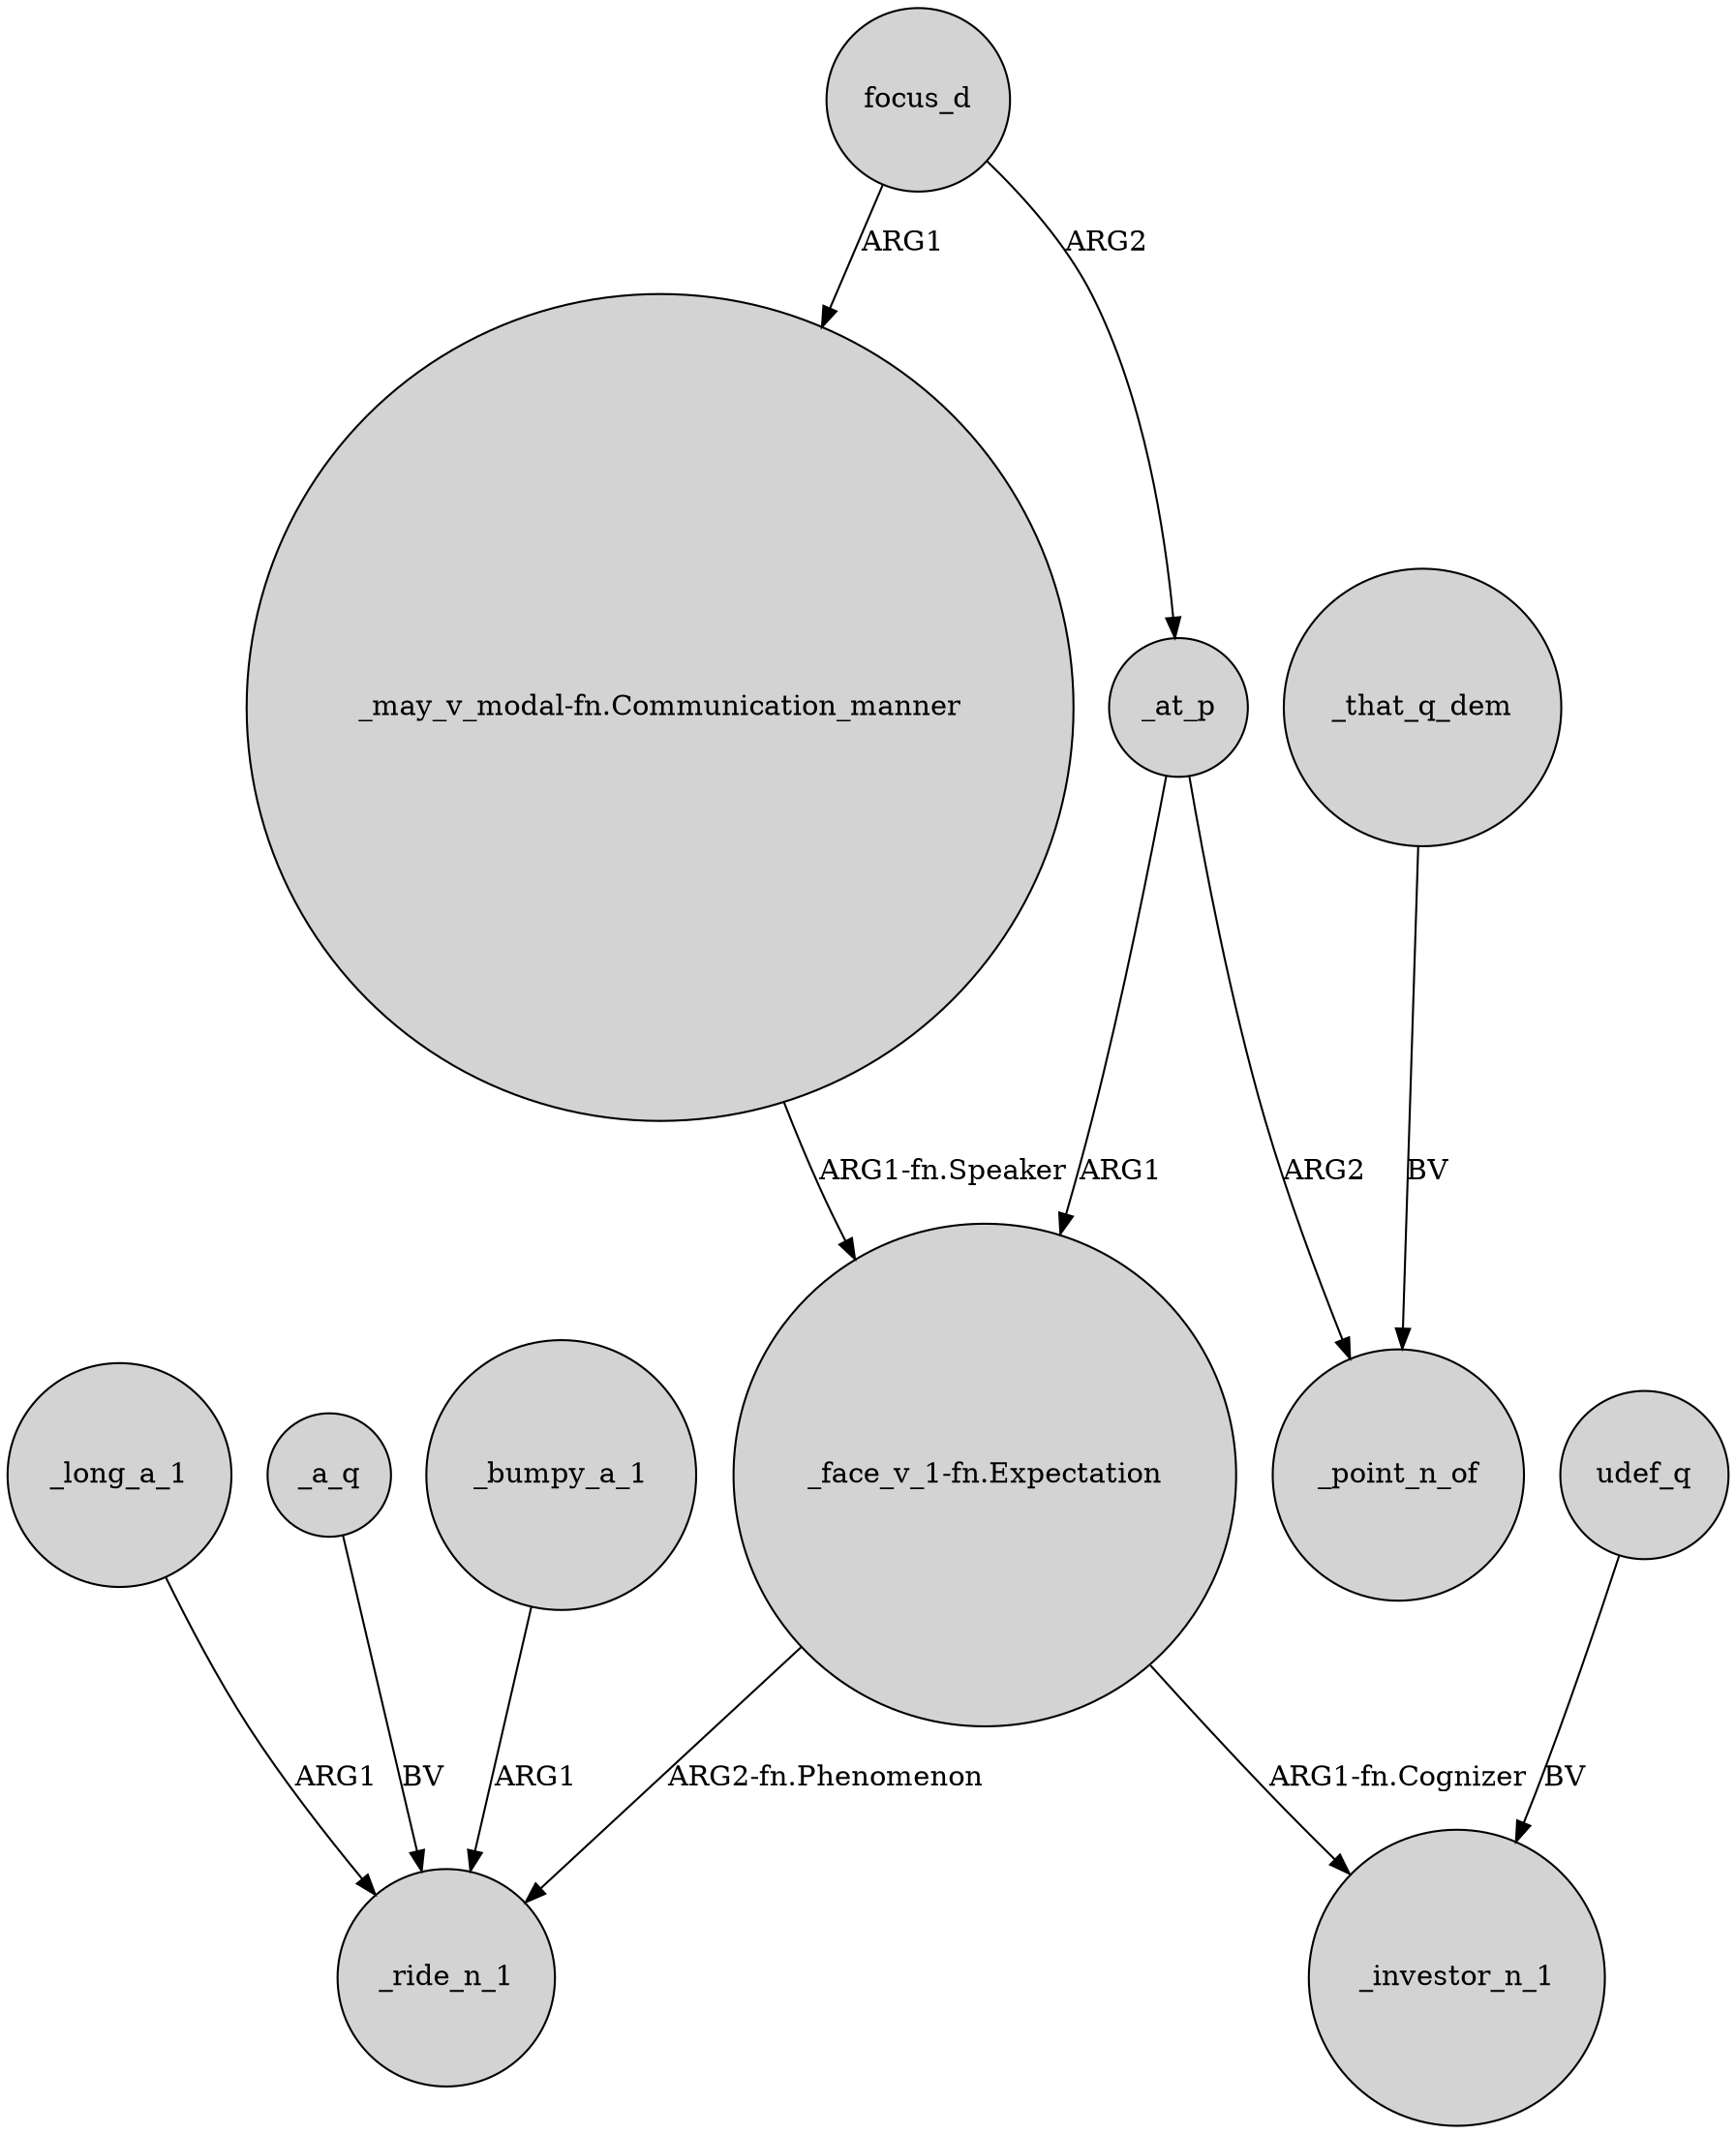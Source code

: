 digraph {
	node [shape=circle style=filled]
	"_face_v_1-fn.Expectation" -> _ride_n_1 [label="ARG2-fn.Phenomenon"]
	_at_p -> _point_n_of [label=ARG2]
	_a_q -> _ride_n_1 [label=BV]
	focus_d -> _at_p [label=ARG2]
	udef_q -> _investor_n_1 [label=BV]
	"_may_v_modal-fn.Communication_manner" -> "_face_v_1-fn.Expectation" [label="ARG1-fn.Speaker"]
	"_face_v_1-fn.Expectation" -> _investor_n_1 [label="ARG1-fn.Cognizer"]
	_at_p -> "_face_v_1-fn.Expectation" [label=ARG1]
	focus_d -> "_may_v_modal-fn.Communication_manner" [label=ARG1]
	_bumpy_a_1 -> _ride_n_1 [label=ARG1]
	_that_q_dem -> _point_n_of [label=BV]
	_long_a_1 -> _ride_n_1 [label=ARG1]
}
